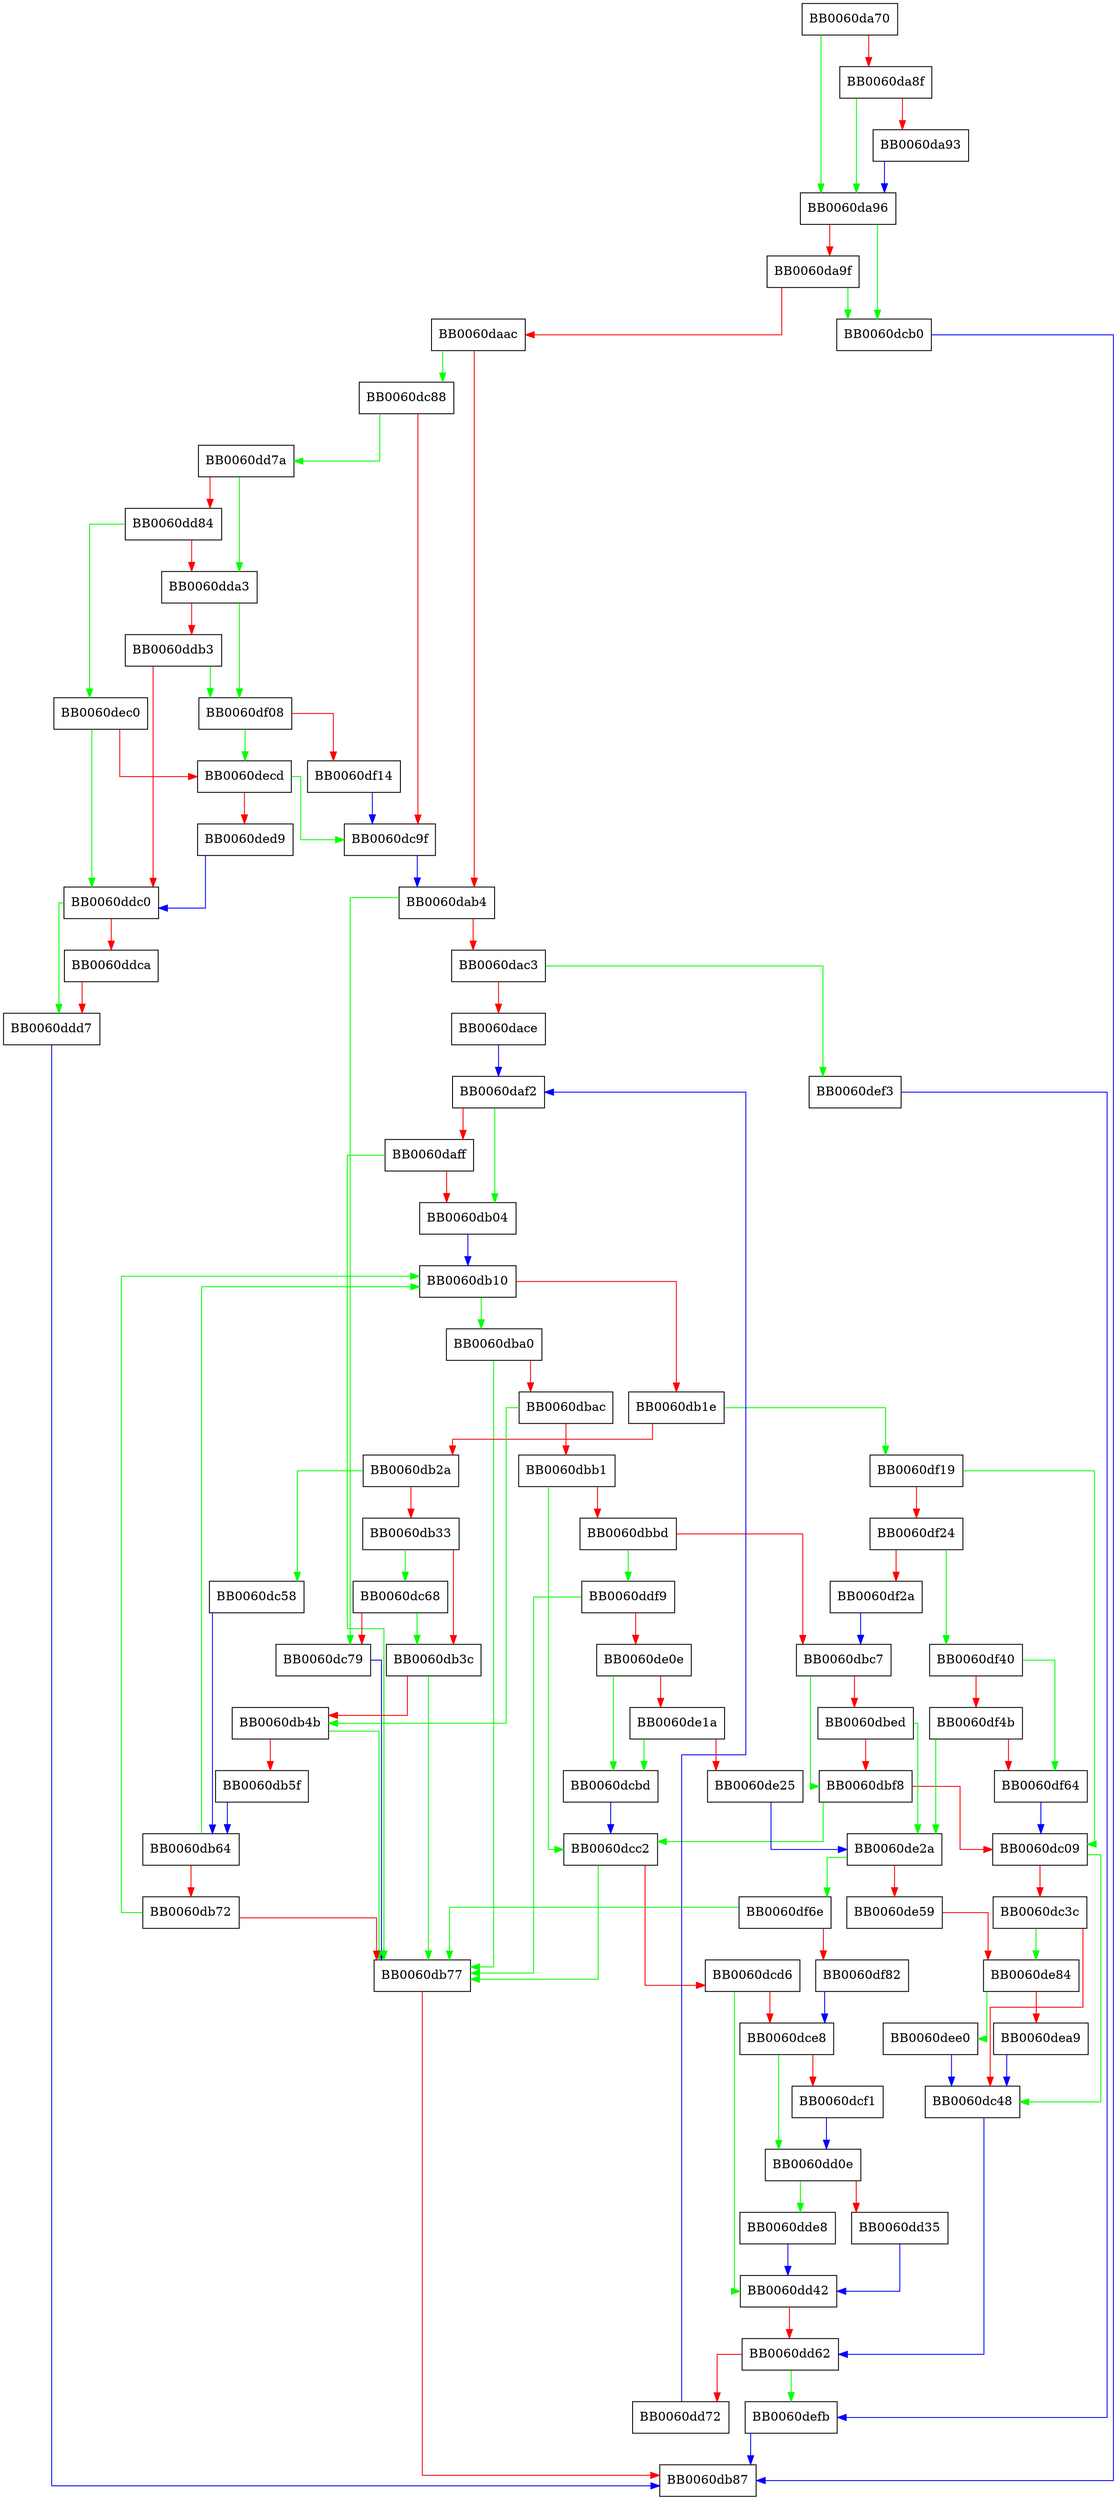 digraph OBJ_obj2txt {
  node [shape="box"];
  graph [splines=ortho];
  BB0060da70 -> BB0060da96 [color="green"];
  BB0060da70 -> BB0060da8f [color="red"];
  BB0060da8f -> BB0060da96 [color="green"];
  BB0060da8f -> BB0060da93 [color="red"];
  BB0060da93 -> BB0060da96 [color="blue"];
  BB0060da96 -> BB0060dcb0 [color="green"];
  BB0060da96 -> BB0060da9f [color="red"];
  BB0060da9f -> BB0060dcb0 [color="green"];
  BB0060da9f -> BB0060daac [color="red"];
  BB0060daac -> BB0060dc88 [color="green"];
  BB0060daac -> BB0060dab4 [color="red"];
  BB0060dab4 -> BB0060dc79 [color="green"];
  BB0060dab4 -> BB0060dac3 [color="red"];
  BB0060dac3 -> BB0060def3 [color="green"];
  BB0060dac3 -> BB0060dace [color="red"];
  BB0060dace -> BB0060daf2 [color="blue"];
  BB0060daf2 -> BB0060db04 [color="green"];
  BB0060daf2 -> BB0060daff [color="red"];
  BB0060daff -> BB0060db77 [color="green"];
  BB0060daff -> BB0060db04 [color="red"];
  BB0060db04 -> BB0060db10 [color="blue"];
  BB0060db10 -> BB0060dba0 [color="green"];
  BB0060db10 -> BB0060db1e [color="red"];
  BB0060db1e -> BB0060df19 [color="green"];
  BB0060db1e -> BB0060db2a [color="red"];
  BB0060db2a -> BB0060dc58 [color="green"];
  BB0060db2a -> BB0060db33 [color="red"];
  BB0060db33 -> BB0060dc68 [color="green"];
  BB0060db33 -> BB0060db3c [color="red"];
  BB0060db3c -> BB0060db77 [color="green"];
  BB0060db3c -> BB0060db4b [color="red"];
  BB0060db4b -> BB0060db77 [color="green"];
  BB0060db4b -> BB0060db5f [color="red"];
  BB0060db5f -> BB0060db64 [color="blue"];
  BB0060db64 -> BB0060db10 [color="green"];
  BB0060db64 -> BB0060db72 [color="red"];
  BB0060db72 -> BB0060db10 [color="green"];
  BB0060db72 -> BB0060db77 [color="red"];
  BB0060db77 -> BB0060db87 [color="red"];
  BB0060dba0 -> BB0060db77 [color="green"];
  BB0060dba0 -> BB0060dbac [color="red"];
  BB0060dbac -> BB0060db4b [color="green"];
  BB0060dbac -> BB0060dbb1 [color="red"];
  BB0060dbb1 -> BB0060dcc2 [color="green"];
  BB0060dbb1 -> BB0060dbbd [color="red"];
  BB0060dbbd -> BB0060ddf9 [color="green"];
  BB0060dbbd -> BB0060dbc7 [color="red"];
  BB0060dbc7 -> BB0060dbf8 [color="green"];
  BB0060dbc7 -> BB0060dbed [color="red"];
  BB0060dbed -> BB0060de2a [color="green"];
  BB0060dbed -> BB0060dbf8 [color="red"];
  BB0060dbf8 -> BB0060dcc2 [color="green"];
  BB0060dbf8 -> BB0060dc09 [color="red"];
  BB0060dc09 -> BB0060dc48 [color="green"];
  BB0060dc09 -> BB0060dc3c [color="red"];
  BB0060dc3c -> BB0060de84 [color="green"];
  BB0060dc3c -> BB0060dc48 [color="red"];
  BB0060dc48 -> BB0060dd62 [color="blue"];
  BB0060dc58 -> BB0060db64 [color="blue"];
  BB0060dc68 -> BB0060db3c [color="green"];
  BB0060dc68 -> BB0060dc79 [color="red"];
  BB0060dc79 -> BB0060db77 [color="blue"];
  BB0060dc88 -> BB0060dd7a [color="green"];
  BB0060dc88 -> BB0060dc9f [color="red"];
  BB0060dc9f -> BB0060dab4 [color="blue"];
  BB0060dcb0 -> BB0060db87 [color="blue"];
  BB0060dcbd -> BB0060dcc2 [color="blue"];
  BB0060dcc2 -> BB0060db77 [color="green"];
  BB0060dcc2 -> BB0060dcd6 [color="red"];
  BB0060dcd6 -> BB0060dd42 [color="green"];
  BB0060dcd6 -> BB0060dce8 [color="red"];
  BB0060dce8 -> BB0060dd0e [color="green"];
  BB0060dce8 -> BB0060dcf1 [color="red"];
  BB0060dcf1 -> BB0060dd0e [color="blue"];
  BB0060dd0e -> BB0060dde8 [color="green"];
  BB0060dd0e -> BB0060dd35 [color="red"];
  BB0060dd35 -> BB0060dd42 [color="blue"];
  BB0060dd42 -> BB0060dd62 [color="red"];
  BB0060dd62 -> BB0060defb [color="green"];
  BB0060dd62 -> BB0060dd72 [color="red"];
  BB0060dd72 -> BB0060daf2 [color="blue"];
  BB0060dd7a -> BB0060dda3 [color="green"];
  BB0060dd7a -> BB0060dd84 [color="red"];
  BB0060dd84 -> BB0060dec0 [color="green"];
  BB0060dd84 -> BB0060dda3 [color="red"];
  BB0060dda3 -> BB0060df08 [color="green"];
  BB0060dda3 -> BB0060ddb3 [color="red"];
  BB0060ddb3 -> BB0060df08 [color="green"];
  BB0060ddb3 -> BB0060ddc0 [color="red"];
  BB0060ddc0 -> BB0060ddd7 [color="green"];
  BB0060ddc0 -> BB0060ddca [color="red"];
  BB0060ddca -> BB0060ddd7 [color="red"];
  BB0060ddd7 -> BB0060db87 [color="blue"];
  BB0060dde8 -> BB0060dd42 [color="blue"];
  BB0060ddf9 -> BB0060db77 [color="green"];
  BB0060ddf9 -> BB0060de0e [color="red"];
  BB0060de0e -> BB0060dcbd [color="green"];
  BB0060de0e -> BB0060de1a [color="red"];
  BB0060de1a -> BB0060dcbd [color="green"];
  BB0060de1a -> BB0060de25 [color="red"];
  BB0060de25 -> BB0060de2a [color="blue"];
  BB0060de2a -> BB0060df6e [color="green"];
  BB0060de2a -> BB0060de59 [color="red"];
  BB0060de59 -> BB0060de84 [color="red"];
  BB0060de84 -> BB0060dee0 [color="green"];
  BB0060de84 -> BB0060dea9 [color="red"];
  BB0060dea9 -> BB0060dc48 [color="blue"];
  BB0060dec0 -> BB0060ddc0 [color="green"];
  BB0060dec0 -> BB0060decd [color="red"];
  BB0060decd -> BB0060dc9f [color="green"];
  BB0060decd -> BB0060ded9 [color="red"];
  BB0060ded9 -> BB0060ddc0 [color="blue"];
  BB0060dee0 -> BB0060dc48 [color="blue"];
  BB0060def3 -> BB0060defb [color="blue"];
  BB0060defb -> BB0060db87 [color="blue"];
  BB0060df08 -> BB0060decd [color="green"];
  BB0060df08 -> BB0060df14 [color="red"];
  BB0060df14 -> BB0060dc9f [color="blue"];
  BB0060df19 -> BB0060dc09 [color="green"];
  BB0060df19 -> BB0060df24 [color="red"];
  BB0060df24 -> BB0060df40 [color="green"];
  BB0060df24 -> BB0060df2a [color="red"];
  BB0060df2a -> BB0060dbc7 [color="blue"];
  BB0060df40 -> BB0060df64 [color="green"];
  BB0060df40 -> BB0060df4b [color="red"];
  BB0060df4b -> BB0060de2a [color="green"];
  BB0060df4b -> BB0060df64 [color="red"];
  BB0060df64 -> BB0060dc09 [color="blue"];
  BB0060df6e -> BB0060db77 [color="green"];
  BB0060df6e -> BB0060df82 [color="red"];
  BB0060df82 -> BB0060dce8 [color="blue"];
}